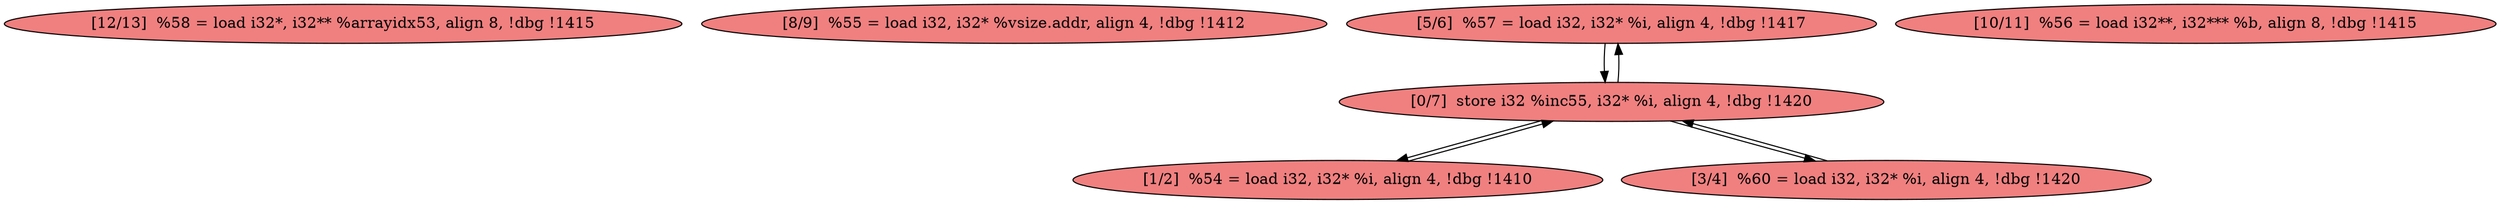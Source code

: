 
digraph G {


node615 [fillcolor=lightcoral,label="[12/13]  %58 = load i32*, i32** %arrayidx53, align 8, !dbg !1415",shape=ellipse,style=filled ]
node610 [fillcolor=lightcoral,label="[8/9]  %55 = load i32, i32* %vsize.addr, align 4, !dbg !1412",shape=ellipse,style=filled ]
node611 [fillcolor=lightcoral,label="[5/6]  %57 = load i32, i32* %i, align 4, !dbg !1417",shape=ellipse,style=filled ]
node609 [fillcolor=lightcoral,label="[0/7]  store i32 %inc55, i32* %i, align 4, !dbg !1420",shape=ellipse,style=filled ]
node612 [fillcolor=lightcoral,label="[1/2]  %54 = load i32, i32* %i, align 4, !dbg !1410",shape=ellipse,style=filled ]
node613 [fillcolor=lightcoral,label="[3/4]  %60 = load i32, i32* %i, align 4, !dbg !1420",shape=ellipse,style=filled ]
node614 [fillcolor=lightcoral,label="[10/11]  %56 = load i32**, i32*** %b, align 8, !dbg !1415",shape=ellipse,style=filled ]

node609->node611 [ ]
node612->node609 [ ]
node611->node609 [ ]
node613->node609 [ ]
node609->node612 [ ]
node609->node613 [ ]


}
